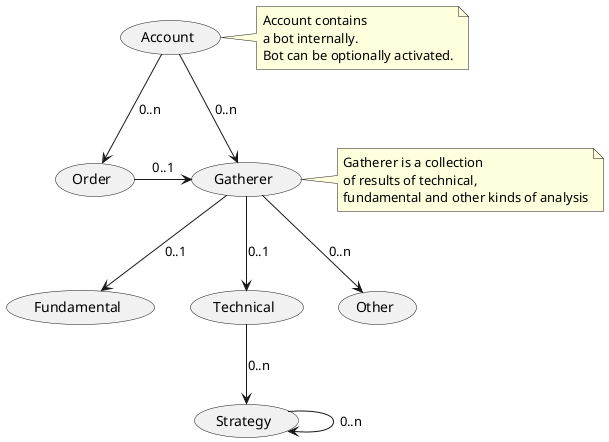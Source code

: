 @startuml
'https://plantuml.com/use-case-diagram

(Gatherer) as (Gath)
(Order) as (Ord)
(Fundamental) as (Fund)
(Technical) as (Tech)
(Account) as (Acc)
(Other) as (Othr)
(Strategy) as (Str)

(Gath) --> (Tech) : 0..1
(Gath) --> (Fund) : 0..1
(Gath) --> (Othr) : 0..n
(Ord) -> (Gath) : 0..1
(Acc) --> (Gath) : 0..n
(Acc) --> (Ord) : 0..n
(Tech) --> (Str) : 0..n
(Str) --> (Str) : 0..n

note right of (Acc)
  Account contains
  a bot internally.
  Bot can be optionally activated.
end note

note right of (Gath)
  Gatherer is a collection
  of results of technical,
  fundamental and other kinds of analysis
end note

'Admin ---> (Use) : 0to1

'note "This note is connected\nto several objects." as N2
'(Start) .. N2
'N2 .. (Use)
@enduml